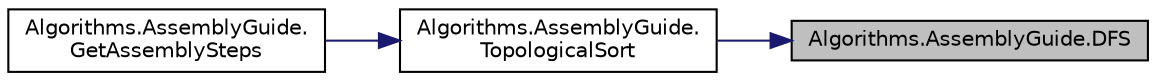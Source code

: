 digraph "Algorithms.AssemblyGuide.DFS"
{
 // INTERACTIVE_SVG=YES
 // LATEX_PDF_SIZE
  edge [fontname="Helvetica",fontsize="10",labelfontname="Helvetica",labelfontsize="10"];
  node [fontname="Helvetica",fontsize="10",shape=record];
  rankdir="RL";
  Node1 [label="Algorithms.AssemblyGuide.DFS",height=0.2,width=0.4,color="black", fillcolor="grey75", style="filled", fontcolor="black",tooltip=" "];
  Node1 -> Node2 [dir="back",color="midnightblue",fontsize="10",style="solid",fontname="Helvetica"];
  Node2 [label="Algorithms.AssemblyGuide.\lTopologicalSort",height=0.2,width=0.4,color="black", fillcolor="white", style="filled",URL="$d9/da5/a00075.html#a827aef535a063a94accad2b4777a9b77",tooltip=" "];
  Node2 -> Node3 [dir="back",color="midnightblue",fontsize="10",style="solid",fontname="Helvetica"];
  Node3 [label="Algorithms.AssemblyGuide.\lGetAssemblySteps",height=0.2,width=0.4,color="black", fillcolor="white", style="filled",URL="$d9/da5/a00075.html#a331dc59c660b66ae439e60328730533e",tooltip=" "];
}
